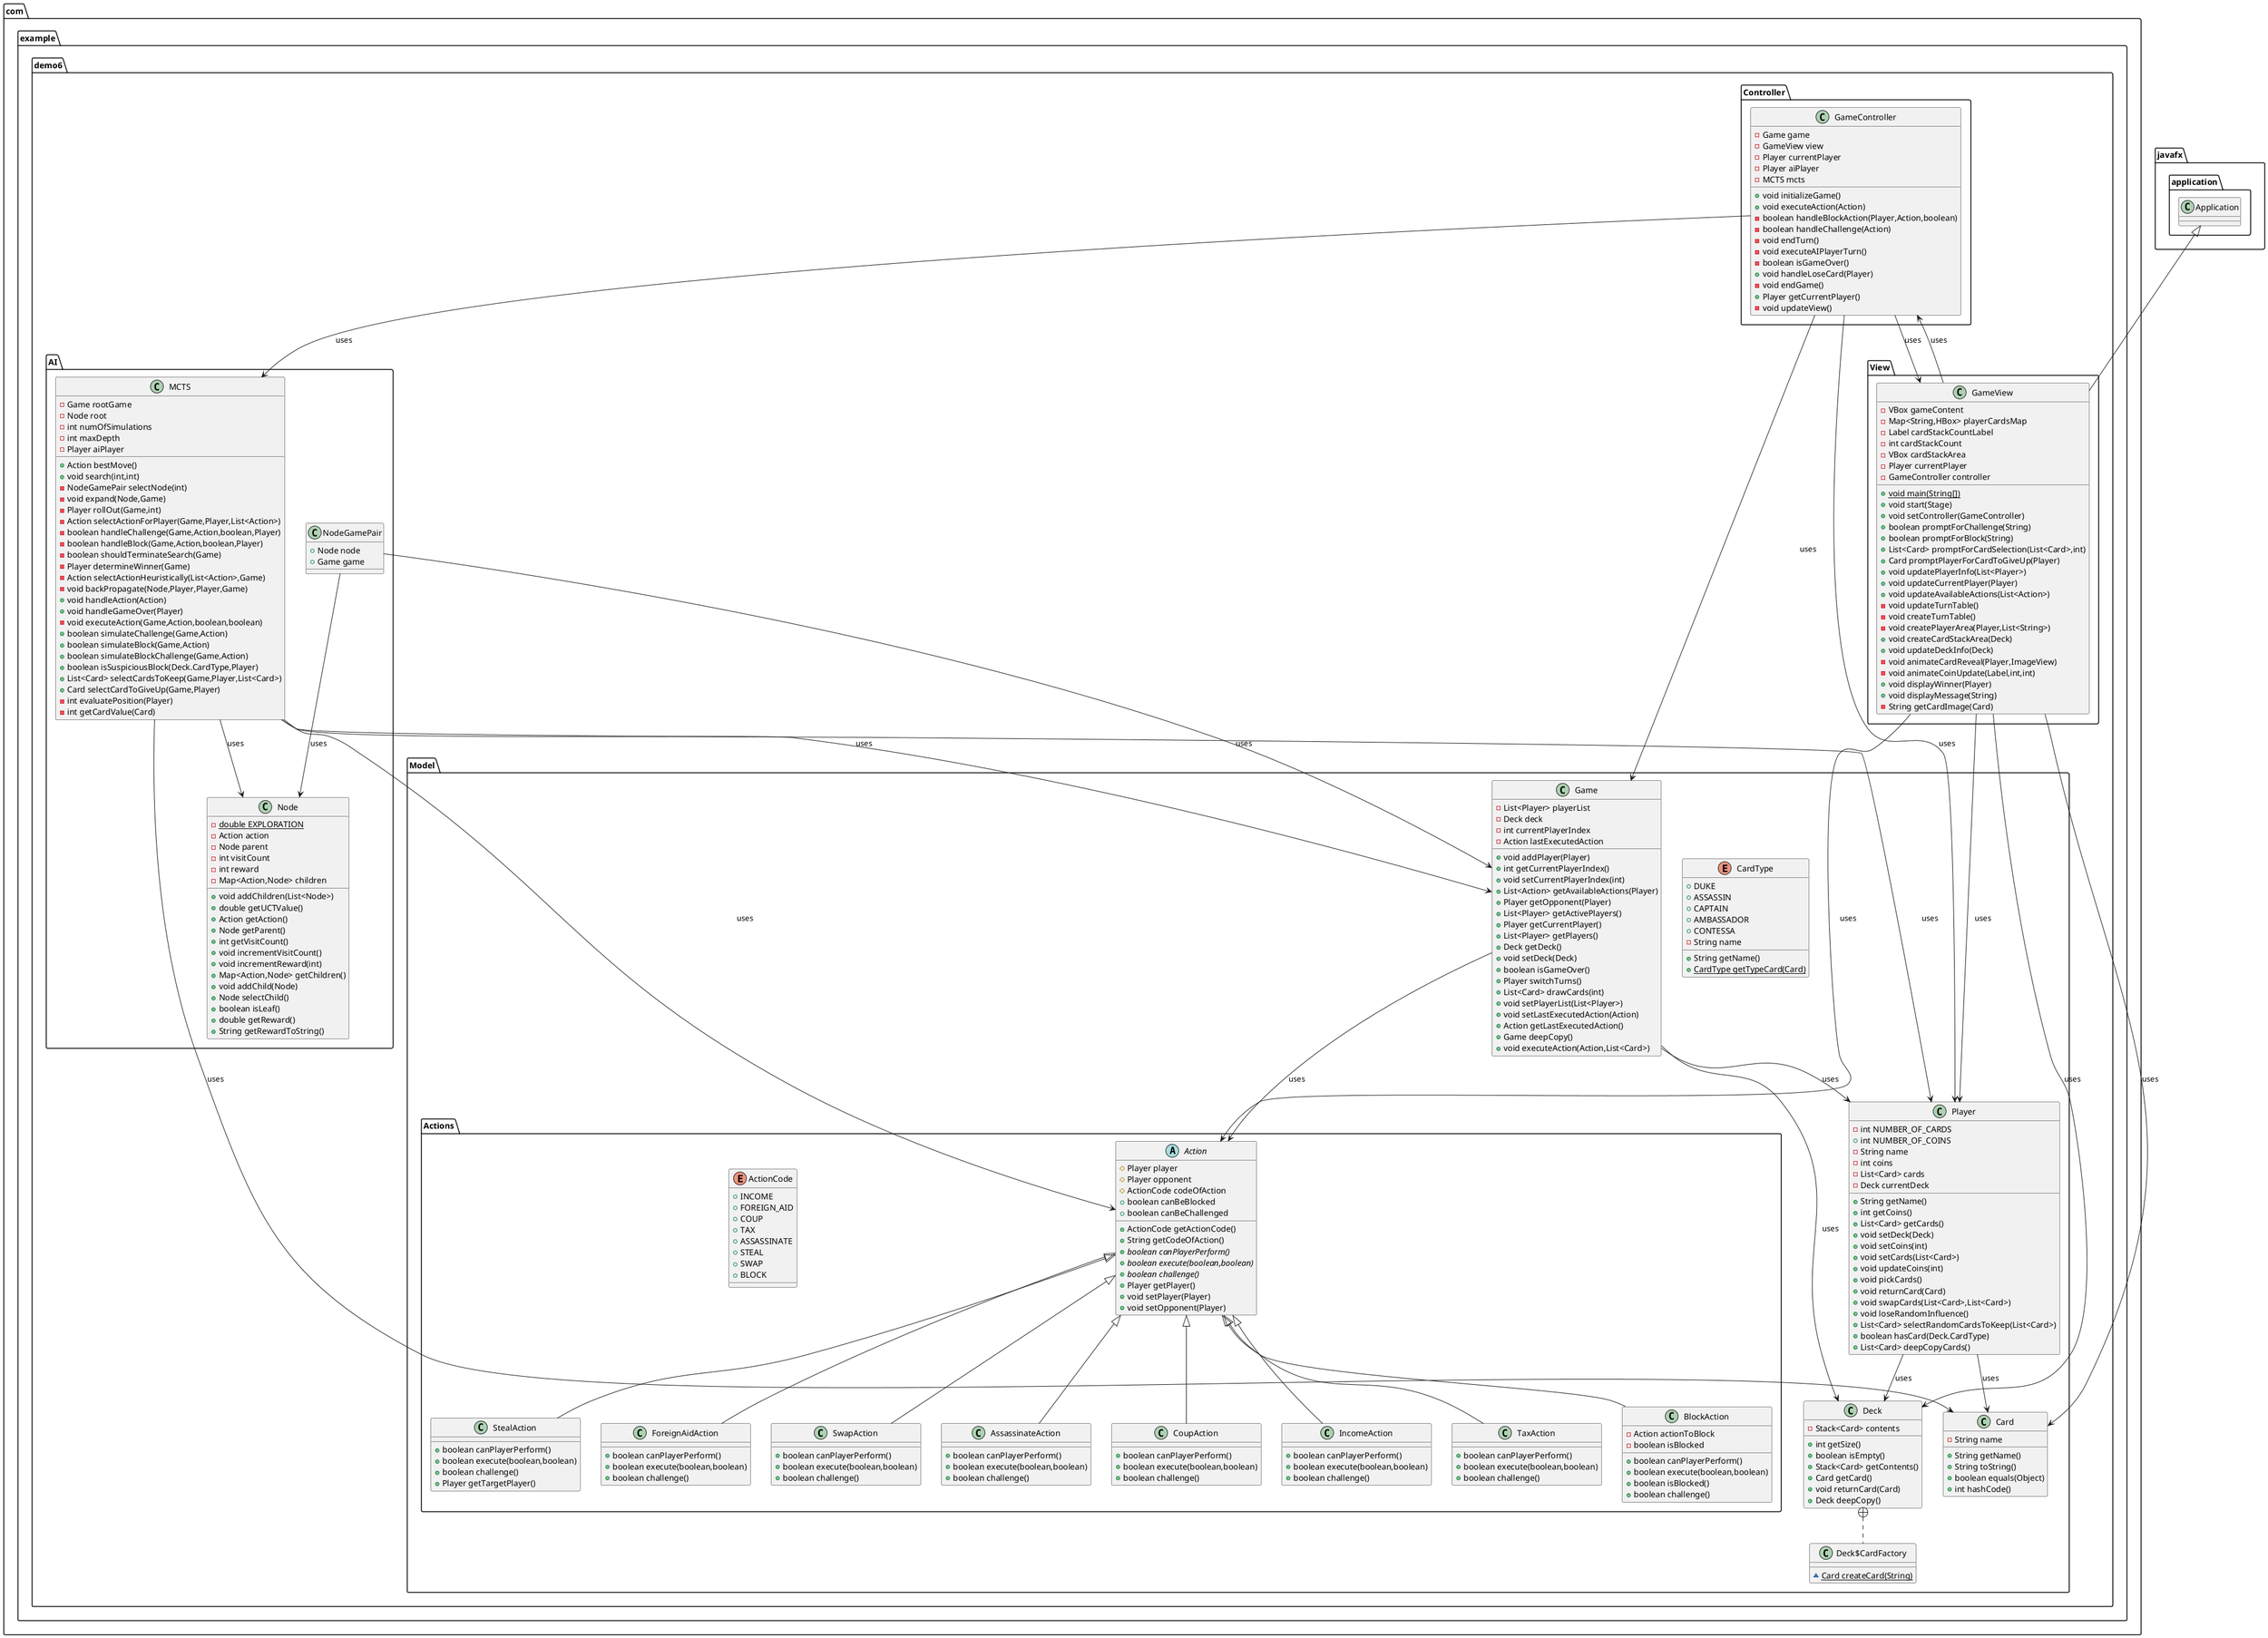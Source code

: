 @startuml
class com.example.demo6.Model.Actions.StealAction {
+ boolean canPlayerPerform()
+ boolean execute(boolean,boolean)
+ boolean challenge()
+ Player getTargetPlayer()
}

class com.example.demo6.Model.Deck {
- Stack<Card> contents
+ int getSize()
+ boolean isEmpty()
+ Stack<Card> getContents()
+ Card getCard()
+ void returnCard(Card)
+ Deck deepCopy()
}


enum com.example.demo6.Model.CardType {
+  DUKE
+  ASSASSIN
+  CAPTAIN
+  AMBASSADOR
+  CONTESSA
- String name
+ String getName()
+ {static} CardType getTypeCard(Card)
}


class com.example.demo6.Model.Deck$CardFactory {
~ {static} Card createCard(String)
}

abstract class com.example.demo6.Model.Actions.Action {
# Player player
# Player opponent
# ActionCode codeOfAction
+ boolean canBeBlocked
+ boolean canBeChallenged
+ ActionCode getActionCode()
+ String getCodeOfAction()
+ {abstract}boolean canPlayerPerform()
+ {abstract}boolean execute(boolean,boolean)
+ {abstract}boolean challenge()
+ Player getPlayer()
+ void setPlayer(Player)
+ void setOpponent(Player)
}


enum com.example.demo6.Model.Actions.ActionCode {
+  INCOME
+  FOREIGN_AID
+  COUP
+  TAX
+  ASSASSINATE
+  STEAL
+  SWAP
+  BLOCK
}

class com.example.demo6.Model.Actions.ForeignAidAction {
+ boolean canPlayerPerform()
+ boolean execute(boolean,boolean)
+ boolean challenge()
}

class com.example.demo6.Model.Actions.SwapAction {
+ boolean canPlayerPerform()
+ boolean execute(boolean,boolean)
+ boolean challenge()
}

class com.example.demo6.Model.Actions.AssassinateAction {
+ boolean canPlayerPerform()
+ boolean execute(boolean,boolean)
+ boolean challenge()
}

class com.example.demo6.Model.Actions.CoupAction {
+ boolean canPlayerPerform()
+ boolean execute(boolean,boolean)
+ boolean challenge()
}

class com.example.demo6.Controller.GameController {
- Game game
- GameView view
- Player currentPlayer
- Player aiPlayer
- MCTS mcts
+ void initializeGame()
+ void executeAction(Action)
- boolean handleBlockAction(Player,Action,boolean)
- boolean handleChallenge(Action)
- void endTurn()
- void executeAIPlayerTurn()
- boolean isGameOver()
+ void handleLoseCard(Player)
- void endGame()
+ Player getCurrentPlayer()
- void updateView()
}


class com.example.demo6.Model.Actions.IncomeAction {
+ boolean canPlayerPerform()
+ boolean execute(boolean,boolean)
+ boolean challenge()
}

class com.example.demo6.AI.NodeGamePair {
+ Node node
+ Game game
}

class com.example.demo6.Model.Card {
- String name
+ String getName()
+ String toString()
+ boolean equals(Object)
+ int hashCode()
}


class com.example.demo6.Model.Game {
- List<Player> playerList
- Deck deck
- int currentPlayerIndex
- Action lastExecutedAction
+ void addPlayer(Player)
+ int getCurrentPlayerIndex()
+ void setCurrentPlayerIndex(int)
+ List<Action> getAvailableActions(Player)
+ Player getOpponent(Player)
+ List<Player> getActivePlayers()
+ Player getCurrentPlayer()
+ List<Player> getPlayers()
+ Deck getDeck()
+ void setDeck(Deck)
+ boolean isGameOver()
+ Player switchTurns()
+ List<Card> drawCards(int)
+ void setPlayerList(List<Player>)
+ void setLastExecutedAction(Action)
+ Action getLastExecutedAction()
+ Game deepCopy()
+ void executeAction(Action,List<Card>)
}


class com.example.demo6.AI.Node {
- {static} double EXPLORATION
- Action action
- Node parent
- int visitCount
- int reward
- Map<Action,Node> children
+ void addChildren(List<Node>)
+ double getUCTValue()
+ Action getAction()
+ Node getParent()
+ int getVisitCount()
+ void incrementVisitCount()
+ void incrementReward(int)
+ Map<Action,Node> getChildren()
+ void addChild(Node)
+ Node selectChild()
+ boolean isLeaf()
+ double getReward()
+ String getRewardToString()
}


class com.example.demo6.View.GameView {
- VBox gameContent
- Map<String,HBox> playerCardsMap
- Label cardStackCountLabel
- int cardStackCount
- VBox cardStackArea
- Player currentPlayer
- GameController controller
+ {static} void main(String[])
+ void start(Stage)
+ void setController(GameController)
+ boolean promptForChallenge(String)
+ boolean promptForBlock(String)
+ List<Card> promptForCardSelection(List<Card>,int)
+ Card promptPlayerForCardToGiveUp(Player)
+ void updatePlayerInfo(List<Player>)
+ void updateCurrentPlayer(Player)
+ void updateAvailableActions(List<Action>)
- void updateTurnTable()
- void createTurnTable()
- void createPlayerArea(Player,List<String>)
+ void createCardStackArea(Deck)
+ void updateDeckInfo(Deck)
- void animateCardReveal(Player,ImageView)
- void animateCoinUpdate(Label,int,int)
+ void displayWinner(Player)
+ void displayMessage(String)
- String getCardImage(Card)
}


class com.example.demo6.Model.Actions.TaxAction {
+ boolean canPlayerPerform()
+ boolean execute(boolean,boolean)
+ boolean challenge()
}

class com.example.demo6.Model.Actions.BlockAction {
- Action actionToBlock
- boolean isBlocked
+ boolean canPlayerPerform()
+ boolean execute(boolean,boolean)
+ boolean isBlocked()
+ boolean challenge()
}


class com.example.demo6.AI.MCTS {
- Game rootGame
- Node root
- int numOfSimulations
- int maxDepth
- Player aiPlayer
+ Action bestMove()
+ void search(int,int)
- NodeGamePair selectNode(int)
- void expand(Node,Game)
- Player rollOut(Game,int)
- Action selectActionForPlayer(Game,Player,List<Action>)
- boolean handleChallenge(Game,Action,boolean,Player)
- boolean handleBlock(Game,Action,boolean,Player)
- boolean shouldTerminateSearch(Game)
- Player determineWinner(Game)
- Action selectActionHeuristically(List<Action>,Game)
- void backPropagate(Node,Player,Player,Game)
+ void handleAction(Action)
+ void handleGameOver(Player)
- void executeAction(Game,Action,boolean,boolean)
+ boolean simulateChallenge(Game,Action)
+ boolean simulateBlock(Game,Action)
+ boolean simulateBlockChallenge(Game,Action)
+ boolean isSuspiciousBlock(Deck.CardType,Player)
+ List<Card> selectCardsToKeep(Game,Player,List<Card>)
+ Card selectCardToGiveUp(Game,Player)
- int evaluatePosition(Player)
- int getCardValue(Card)
}


class com.example.demo6.Model.Player {
- int NUMBER_OF_CARDS
+ int NUMBER_OF_COINS
- String name
- int coins
- List<Card> cards
- Deck currentDeck
+ String getName()
+ int getCoins()
+ List<Card> getCards()
+ void setDeck(Deck)
+ void setCoins(int)
+ void setCards(List<Card>)
+ void updateCoins(int)
+ void pickCards()
+ void returnCard(Card)
+ void swapCards(List<Card>,List<Card>)
+ void loseRandomInfluence()
+ List<Card> selectRandomCardsToKeep(List<Card>)
+ boolean hasCard(Deck.CardType)
+ List<Card> deepCopyCards()
}


com.example.demo6.Model.Actions.Action <|-- com.example.demo6.Model.Actions.StealAction
com.example.demo6.Model.Deck +.. com.example.demo6.Model.Deck$CardFactory
com.example.demo6.Model.Actions.Action <|-- com.example.demo6.Model.Actions.ForeignAidAction
com.example.demo6.Model.Actions.Action <|-- com.example.demo6.Model.Actions.SwapAction
com.example.demo6.Model.Actions.Action <|-- com.example.demo6.Model.Actions.AssassinateAction
com.example.demo6.Model.Actions.Action <|-- com.example.demo6.Model.Actions.CoupAction
com.example.demo6.Model.Actions.Action <|-- com.example.demo6.Model.Actions.IncomeAction
javafx.application.Application <|-- com.example.demo6.View.GameView
com.example.demo6.Model.Actions.Action <|-- com.example.demo6.Model.Actions.TaxAction
com.example.demo6.Model.Actions.Action <|-- com.example.demo6.Model.Actions.BlockAction

com.example.demo6.Model.Game --> com.example.demo6.Model.Player : uses
com.example.demo6.Model.Game --> com.example.demo6.Model.Deck : uses
com.example.demo6.Model.Game --> com.example.demo6.Model.Actions.Action : uses
com.example.demo6.Model.Player --> com.example.demo6.Model.Card : uses
com.example.demo6.Model.Player --> com.example.demo6.Model.Deck : uses
com.example.demo6.Controller.GameController --> com.example.demo6.Model.Game : uses
com.example.demo6.Controller.GameController --> com.example.demo6.View.GameView : uses
com.example.demo6.Controller.GameController --> com.example.demo6.Model.Player : uses
com.example.demo6.Controller.GameController --> com.example.demo6.AI.MCTS : uses
com.example.demo6.AI.MCTS --> com.example.demo6.Model.Game : uses
com.example.demo6.AI.MCTS --> com.example.demo6.AI.Node : uses
com.example.demo6.AI.MCTS --> com.example.demo6.Model.Player : uses
com.example.demo6.AI.MCTS --> com.example.demo6.Model.Actions.Action : uses
com.example.demo6.AI.MCTS --> com.example.demo6.Model.Card : uses
com.example.demo6.View.GameView --> com.example.demo6.Controller.GameController : uses
com.example.demo6.View.GameView --> com.example.demo6.Model.Player : uses
com.example.demo6.View.GameView --> com.example.demo6.Model.Actions.Action : uses
com.example.demo6.View.GameView --> com.example.demo6.Model.Card : uses
com.example.demo6.View.GameView --> com.example.demo6.Model.Deck : uses
com.example.demo6.AI.NodeGamePair --> com.example.demo6.AI.Node : uses
com.example.demo6.AI.NodeGamePair --> com.example.demo6.Model.Game : uses

@enduml
